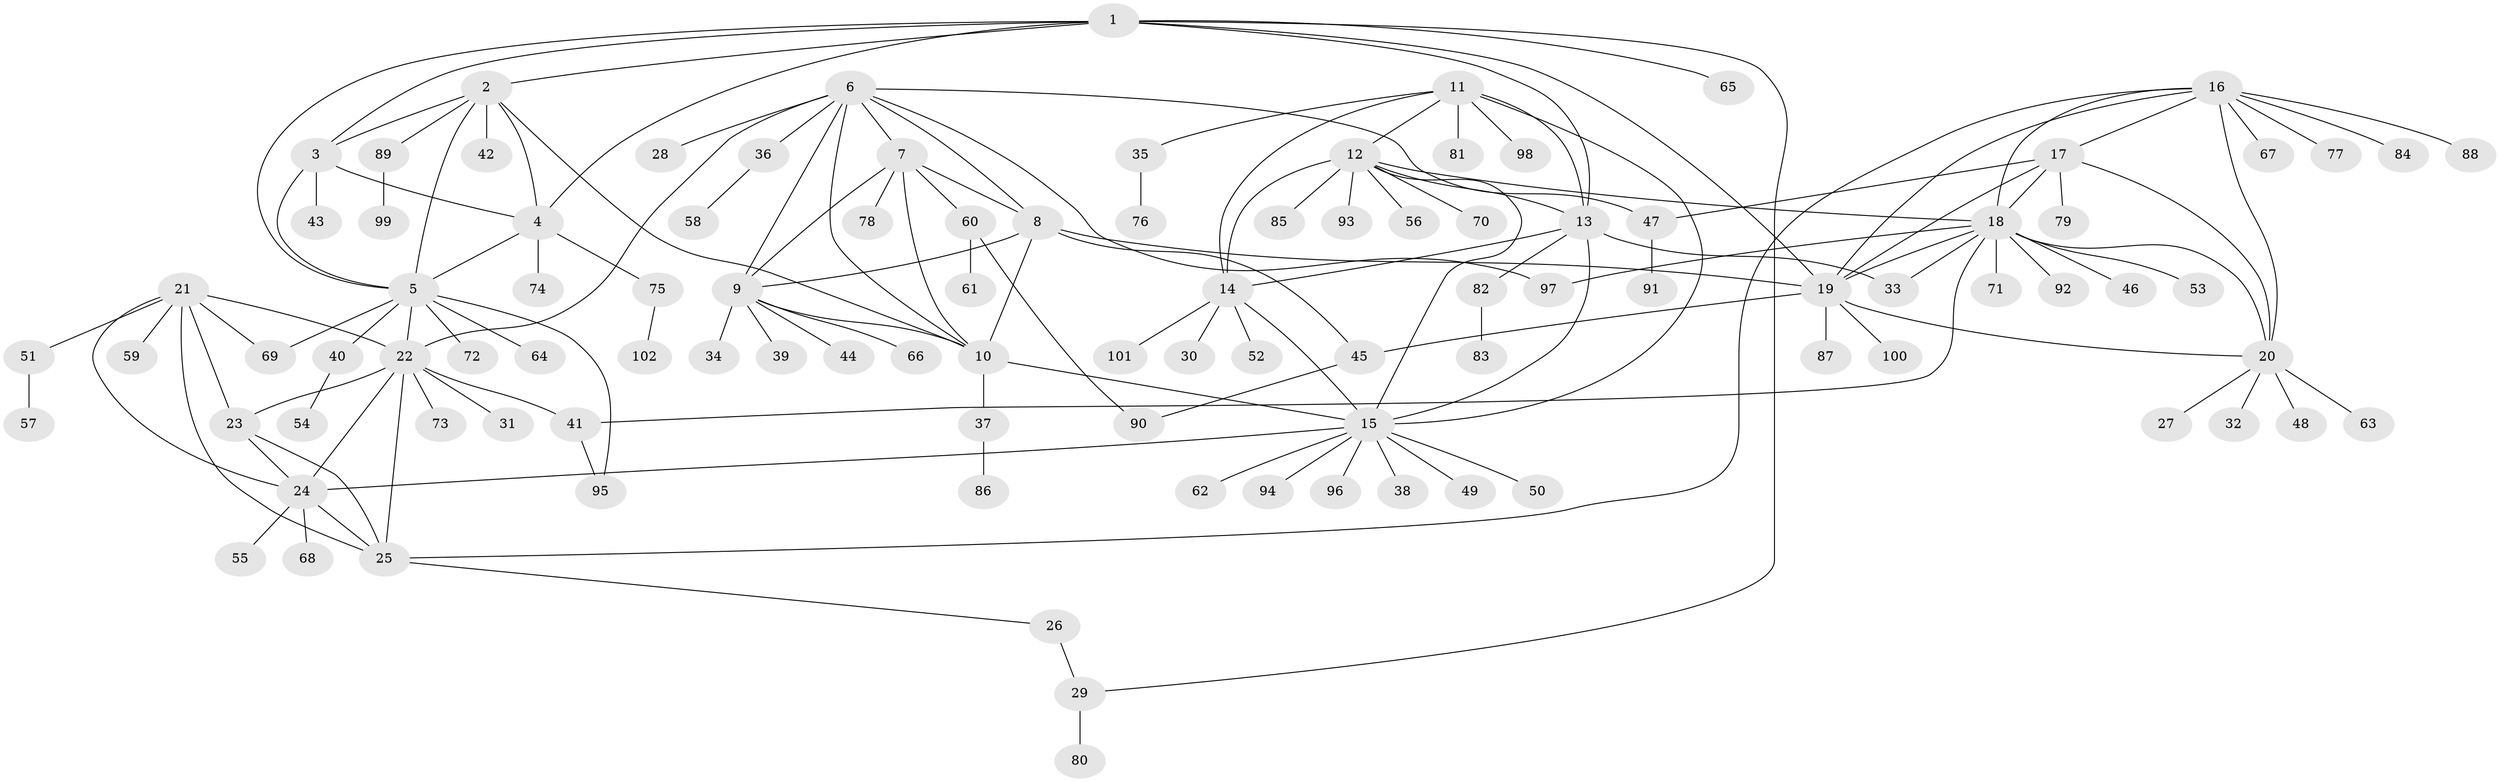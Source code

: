 // coarse degree distribution, {9: 0.027777777777777776, 6: 0.06944444444444445, 5: 0.06944444444444445, 7: 0.08333333333333333, 1: 0.5416666666666666, 2: 0.1111111111111111, 4: 0.013888888888888888, 11: 0.027777777777777776, 8: 0.027777777777777776, 3: 0.027777777777777776}
// Generated by graph-tools (version 1.1) at 2025/37/03/04/25 23:37:45]
// undirected, 102 vertices, 146 edges
graph export_dot {
  node [color=gray90,style=filled];
  1;
  2;
  3;
  4;
  5;
  6;
  7;
  8;
  9;
  10;
  11;
  12;
  13;
  14;
  15;
  16;
  17;
  18;
  19;
  20;
  21;
  22;
  23;
  24;
  25;
  26;
  27;
  28;
  29;
  30;
  31;
  32;
  33;
  34;
  35;
  36;
  37;
  38;
  39;
  40;
  41;
  42;
  43;
  44;
  45;
  46;
  47;
  48;
  49;
  50;
  51;
  52;
  53;
  54;
  55;
  56;
  57;
  58;
  59;
  60;
  61;
  62;
  63;
  64;
  65;
  66;
  67;
  68;
  69;
  70;
  71;
  72;
  73;
  74;
  75;
  76;
  77;
  78;
  79;
  80;
  81;
  82;
  83;
  84;
  85;
  86;
  87;
  88;
  89;
  90;
  91;
  92;
  93;
  94;
  95;
  96;
  97;
  98;
  99;
  100;
  101;
  102;
  1 -- 2;
  1 -- 3;
  1 -- 4;
  1 -- 5;
  1 -- 13;
  1 -- 19;
  1 -- 29;
  1 -- 65;
  2 -- 3;
  2 -- 4;
  2 -- 5;
  2 -- 10;
  2 -- 42;
  2 -- 89;
  3 -- 4;
  3 -- 5;
  3 -- 43;
  4 -- 5;
  4 -- 74;
  4 -- 75;
  5 -- 22;
  5 -- 40;
  5 -- 64;
  5 -- 69;
  5 -- 72;
  5 -- 95;
  6 -- 7;
  6 -- 8;
  6 -- 9;
  6 -- 10;
  6 -- 22;
  6 -- 28;
  6 -- 36;
  6 -- 47;
  6 -- 97;
  7 -- 8;
  7 -- 9;
  7 -- 10;
  7 -- 60;
  7 -- 78;
  8 -- 9;
  8 -- 10;
  8 -- 19;
  8 -- 45;
  9 -- 10;
  9 -- 34;
  9 -- 39;
  9 -- 44;
  9 -- 66;
  10 -- 15;
  10 -- 37;
  11 -- 12;
  11 -- 13;
  11 -- 14;
  11 -- 15;
  11 -- 35;
  11 -- 81;
  11 -- 98;
  12 -- 13;
  12 -- 14;
  12 -- 15;
  12 -- 18;
  12 -- 56;
  12 -- 70;
  12 -- 85;
  12 -- 93;
  13 -- 14;
  13 -- 15;
  13 -- 33;
  13 -- 82;
  14 -- 15;
  14 -- 30;
  14 -- 52;
  14 -- 101;
  15 -- 24;
  15 -- 38;
  15 -- 49;
  15 -- 50;
  15 -- 62;
  15 -- 94;
  15 -- 96;
  16 -- 17;
  16 -- 18;
  16 -- 19;
  16 -- 20;
  16 -- 25;
  16 -- 67;
  16 -- 77;
  16 -- 84;
  16 -- 88;
  17 -- 18;
  17 -- 19;
  17 -- 20;
  17 -- 47;
  17 -- 79;
  18 -- 19;
  18 -- 20;
  18 -- 33;
  18 -- 41;
  18 -- 46;
  18 -- 53;
  18 -- 71;
  18 -- 92;
  18 -- 97;
  19 -- 20;
  19 -- 45;
  19 -- 87;
  19 -- 100;
  20 -- 27;
  20 -- 32;
  20 -- 48;
  20 -- 63;
  21 -- 22;
  21 -- 23;
  21 -- 24;
  21 -- 25;
  21 -- 51;
  21 -- 59;
  21 -- 69;
  22 -- 23;
  22 -- 24;
  22 -- 25;
  22 -- 31;
  22 -- 41;
  22 -- 73;
  23 -- 24;
  23 -- 25;
  24 -- 25;
  24 -- 55;
  24 -- 68;
  25 -- 26;
  26 -- 29;
  29 -- 80;
  35 -- 76;
  36 -- 58;
  37 -- 86;
  40 -- 54;
  41 -- 95;
  45 -- 90;
  47 -- 91;
  51 -- 57;
  60 -- 61;
  60 -- 90;
  75 -- 102;
  82 -- 83;
  89 -- 99;
}
